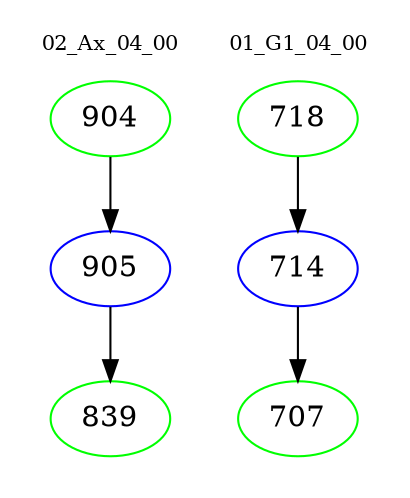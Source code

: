 digraph{
subgraph cluster_0 {
color = white
label = "02_Ax_04_00";
fontsize=10;
T0_904 [label="904", color="green"]
T0_904 -> T0_905 [color="black"]
T0_905 [label="905", color="blue"]
T0_905 -> T0_839 [color="black"]
T0_839 [label="839", color="green"]
}
subgraph cluster_1 {
color = white
label = "01_G1_04_00";
fontsize=10;
T1_718 [label="718", color="green"]
T1_718 -> T1_714 [color="black"]
T1_714 [label="714", color="blue"]
T1_714 -> T1_707 [color="black"]
T1_707 [label="707", color="green"]
}
}
